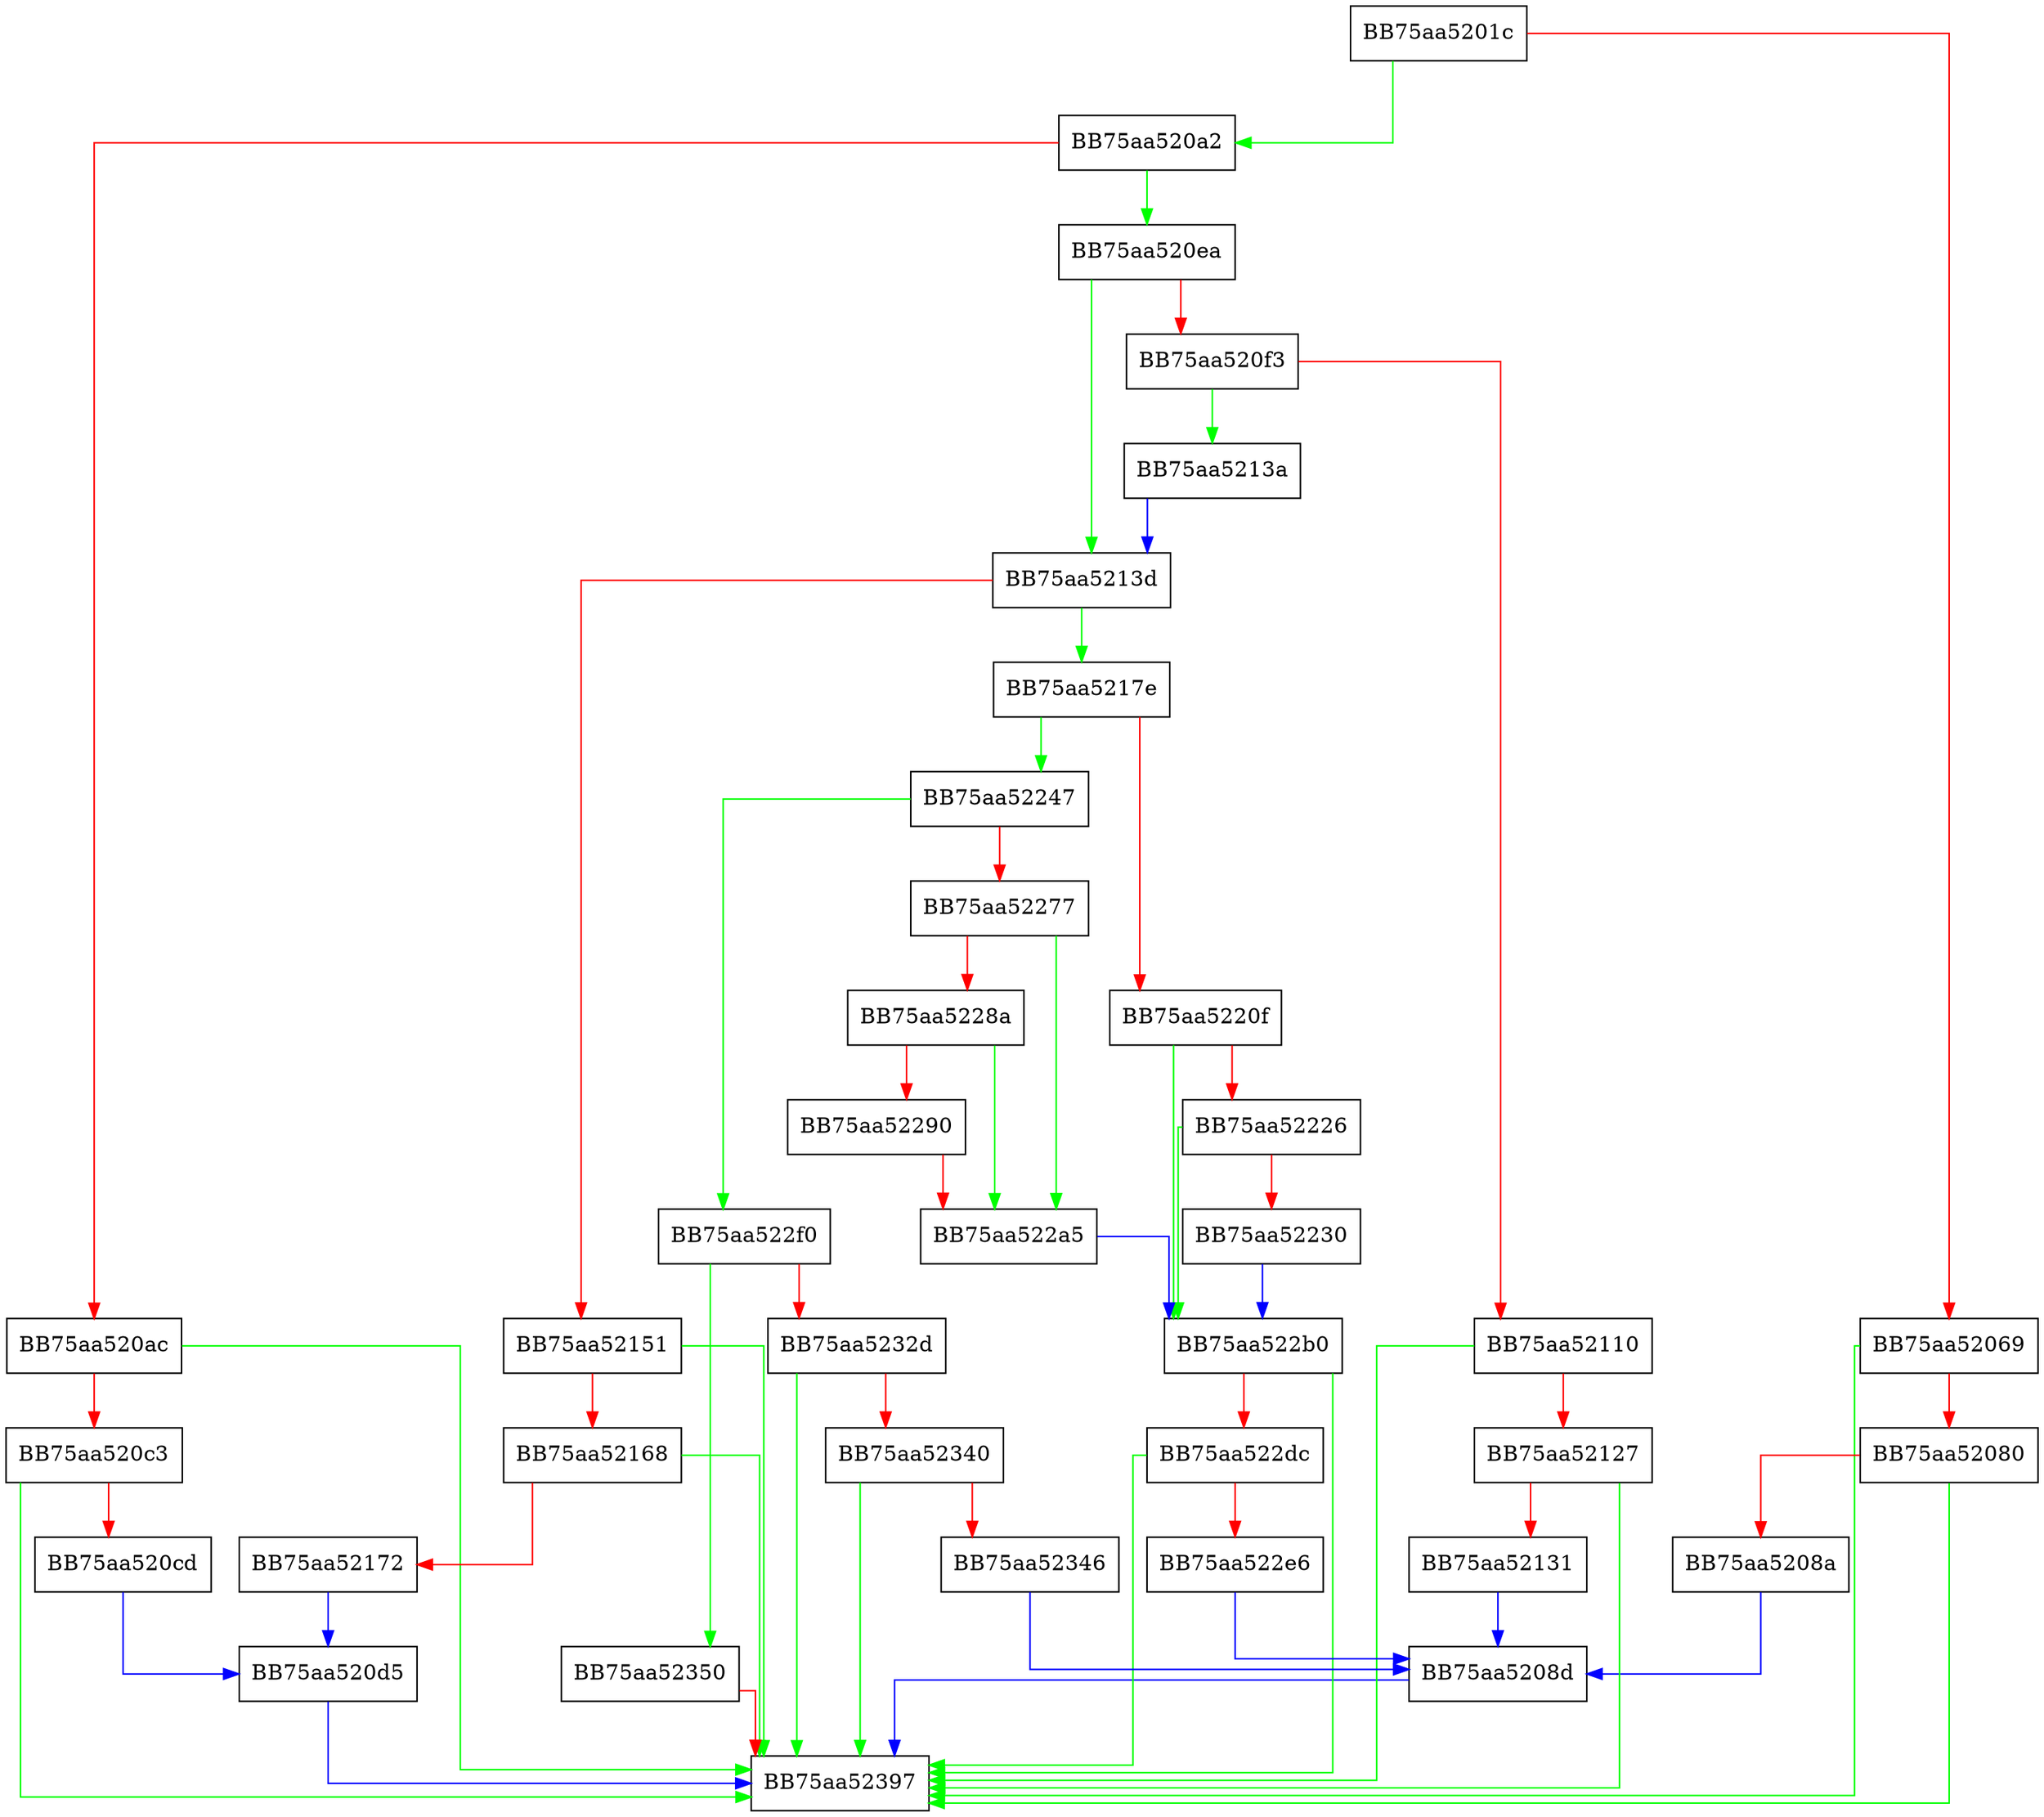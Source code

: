 digraph UnMolebox {
  node [shape="box"];
  graph [splines=ortho];
  BB75aa5201c -> BB75aa520a2 [color="green"];
  BB75aa5201c -> BB75aa52069 [color="red"];
  BB75aa52069 -> BB75aa52397 [color="green"];
  BB75aa52069 -> BB75aa52080 [color="red"];
  BB75aa52080 -> BB75aa52397 [color="green"];
  BB75aa52080 -> BB75aa5208a [color="red"];
  BB75aa5208a -> BB75aa5208d [color="blue"];
  BB75aa5208d -> BB75aa52397 [color="blue"];
  BB75aa520a2 -> BB75aa520ea [color="green"];
  BB75aa520a2 -> BB75aa520ac [color="red"];
  BB75aa520ac -> BB75aa52397 [color="green"];
  BB75aa520ac -> BB75aa520c3 [color="red"];
  BB75aa520c3 -> BB75aa52397 [color="green"];
  BB75aa520c3 -> BB75aa520cd [color="red"];
  BB75aa520cd -> BB75aa520d5 [color="blue"];
  BB75aa520d5 -> BB75aa52397 [color="blue"];
  BB75aa520ea -> BB75aa5213d [color="green"];
  BB75aa520ea -> BB75aa520f3 [color="red"];
  BB75aa520f3 -> BB75aa5213a [color="green"];
  BB75aa520f3 -> BB75aa52110 [color="red"];
  BB75aa52110 -> BB75aa52397 [color="green"];
  BB75aa52110 -> BB75aa52127 [color="red"];
  BB75aa52127 -> BB75aa52397 [color="green"];
  BB75aa52127 -> BB75aa52131 [color="red"];
  BB75aa52131 -> BB75aa5208d [color="blue"];
  BB75aa5213a -> BB75aa5213d [color="blue"];
  BB75aa5213d -> BB75aa5217e [color="green"];
  BB75aa5213d -> BB75aa52151 [color="red"];
  BB75aa52151 -> BB75aa52397 [color="green"];
  BB75aa52151 -> BB75aa52168 [color="red"];
  BB75aa52168 -> BB75aa52397 [color="green"];
  BB75aa52168 -> BB75aa52172 [color="red"];
  BB75aa52172 -> BB75aa520d5 [color="blue"];
  BB75aa5217e -> BB75aa52247 [color="green"];
  BB75aa5217e -> BB75aa5220f [color="red"];
  BB75aa5220f -> BB75aa522b0 [color="green"];
  BB75aa5220f -> BB75aa52226 [color="red"];
  BB75aa52226 -> BB75aa522b0 [color="green"];
  BB75aa52226 -> BB75aa52230 [color="red"];
  BB75aa52230 -> BB75aa522b0 [color="blue"];
  BB75aa52247 -> BB75aa522f0 [color="green"];
  BB75aa52247 -> BB75aa52277 [color="red"];
  BB75aa52277 -> BB75aa522a5 [color="green"];
  BB75aa52277 -> BB75aa5228a [color="red"];
  BB75aa5228a -> BB75aa522a5 [color="green"];
  BB75aa5228a -> BB75aa52290 [color="red"];
  BB75aa52290 -> BB75aa522a5 [color="red"];
  BB75aa522a5 -> BB75aa522b0 [color="blue"];
  BB75aa522b0 -> BB75aa52397 [color="green"];
  BB75aa522b0 -> BB75aa522dc [color="red"];
  BB75aa522dc -> BB75aa52397 [color="green"];
  BB75aa522dc -> BB75aa522e6 [color="red"];
  BB75aa522e6 -> BB75aa5208d [color="blue"];
  BB75aa522f0 -> BB75aa52350 [color="green"];
  BB75aa522f0 -> BB75aa5232d [color="red"];
  BB75aa5232d -> BB75aa52397 [color="green"];
  BB75aa5232d -> BB75aa52340 [color="red"];
  BB75aa52340 -> BB75aa52397 [color="green"];
  BB75aa52340 -> BB75aa52346 [color="red"];
  BB75aa52346 -> BB75aa5208d [color="blue"];
  BB75aa52350 -> BB75aa52397 [color="red"];
}